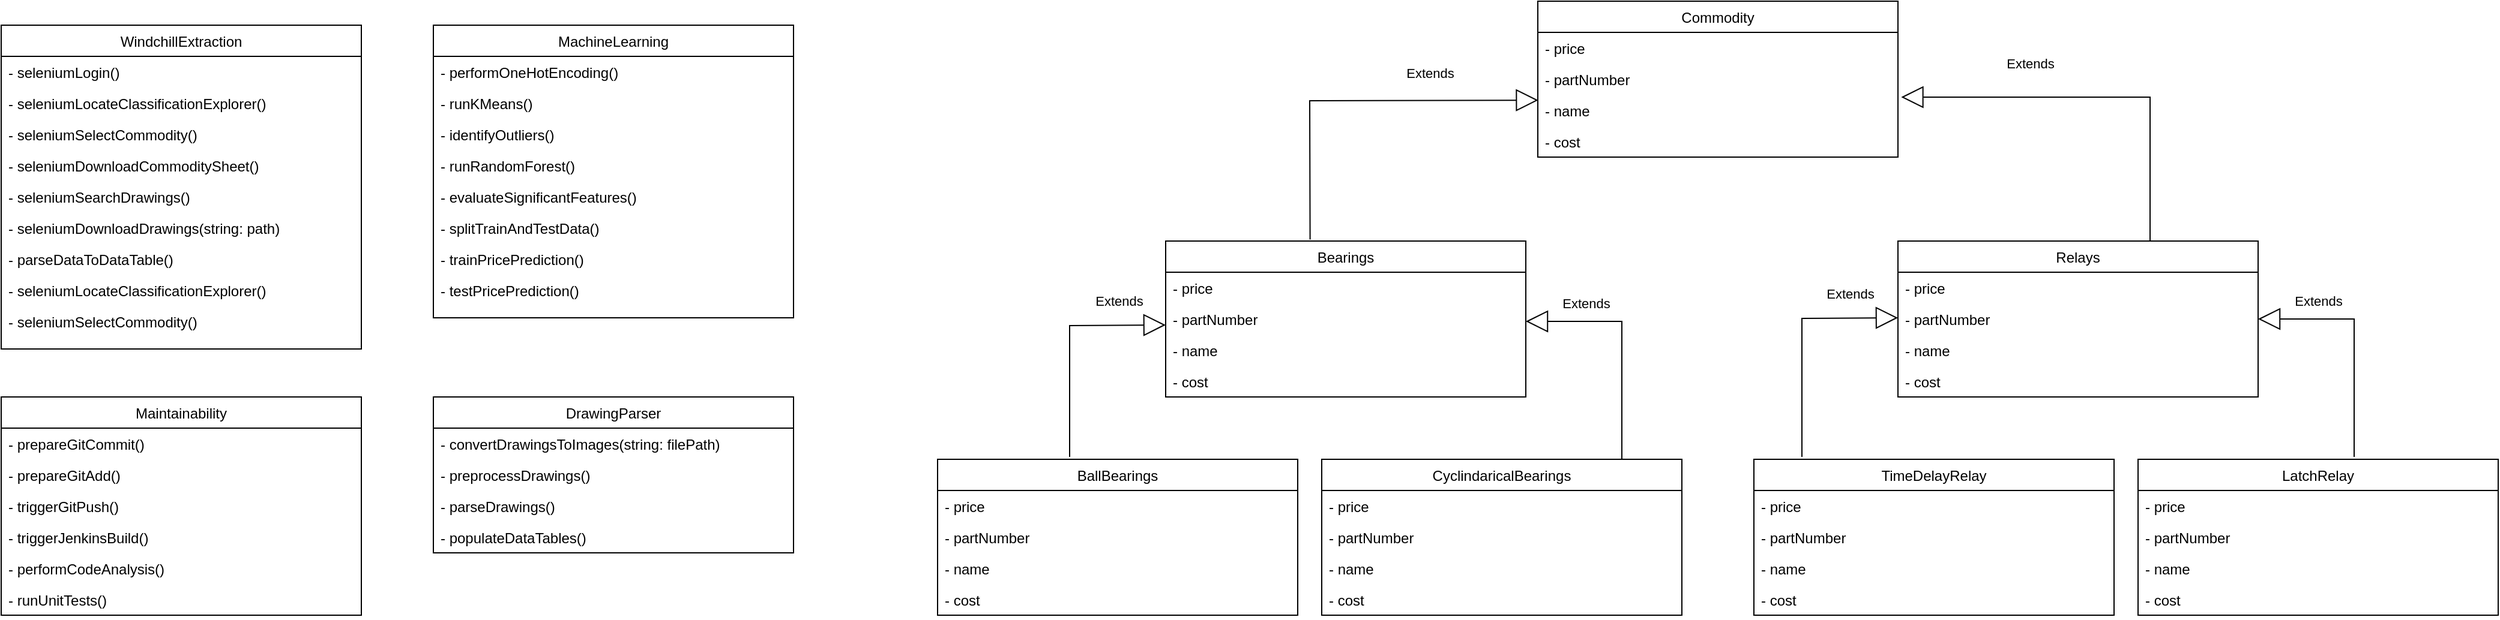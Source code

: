 <mxfile version="17.1.3" type="github">
  <diagram id="C5RBs43oDa-KdzZeNtuy" name="Page-1">
    <mxGraphModel dx="1342" dy="927" grid="1" gridSize="10" guides="1" tooltips="1" connect="1" arrows="1" fold="1" page="1" pageScale="1" pageWidth="827" pageHeight="1169" math="0" shadow="0">
      <root>
        <mxCell id="WIyWlLk6GJQsqaUBKTNV-0" />
        <mxCell id="WIyWlLk6GJQsqaUBKTNV-1" parent="WIyWlLk6GJQsqaUBKTNV-0" />
        <mxCell id="1sK50lc-n5-U59IMh-OA-5" value="WindchillExtraction" style="swimlane;fontStyle=0;childLayout=stackLayout;horizontal=1;startSize=26;fillColor=none;horizontalStack=0;resizeParent=1;resizeParentMax=0;resizeLast=0;collapsible=1;marginBottom=0;" parent="WIyWlLk6GJQsqaUBKTNV-1" vertex="1">
          <mxGeometry x="30" y="190" width="300" height="270" as="geometry" />
        </mxCell>
        <mxCell id="1sK50lc-n5-U59IMh-OA-6" value="- seleniumLogin()" style="text;strokeColor=none;fillColor=none;align=left;verticalAlign=top;spacingLeft=4;spacingRight=4;overflow=hidden;rotatable=0;points=[[0,0.5],[1,0.5]];portConstraint=eastwest;" parent="1sK50lc-n5-U59IMh-OA-5" vertex="1">
          <mxGeometry y="26" width="300" height="26" as="geometry" />
        </mxCell>
        <mxCell id="1sK50lc-n5-U59IMh-OA-7" value="- seleniumLocateClassificationExplorer()&#xa;" style="text;strokeColor=none;fillColor=none;align=left;verticalAlign=top;spacingLeft=4;spacingRight=4;overflow=hidden;rotatable=0;points=[[0,0.5],[1,0.5]];portConstraint=eastwest;" parent="1sK50lc-n5-U59IMh-OA-5" vertex="1">
          <mxGeometry y="52" width="300" height="26" as="geometry" />
        </mxCell>
        <mxCell id="1sK50lc-n5-U59IMh-OA-9" value="- seleniumSelectCommodity()&#xa;" style="text;strokeColor=none;fillColor=none;align=left;verticalAlign=top;spacingLeft=4;spacingRight=4;overflow=hidden;rotatable=0;points=[[0,0.5],[1,0.5]];portConstraint=eastwest;" parent="1sK50lc-n5-U59IMh-OA-5" vertex="1">
          <mxGeometry y="78" width="300" height="26" as="geometry" />
        </mxCell>
        <mxCell id="1sK50lc-n5-U59IMh-OA-10" value="- seleniumDownloadCommoditySheet()&#xa;" style="text;strokeColor=none;fillColor=none;align=left;verticalAlign=top;spacingLeft=4;spacingRight=4;overflow=hidden;rotatable=0;points=[[0,0.5],[1,0.5]];portConstraint=eastwest;" parent="1sK50lc-n5-U59IMh-OA-5" vertex="1">
          <mxGeometry y="104" width="300" height="26" as="geometry" />
        </mxCell>
        <mxCell id="1sK50lc-n5-U59IMh-OA-11" value="- seleniumSearchDrawings()&#xa;" style="text;strokeColor=none;fillColor=none;align=left;verticalAlign=top;spacingLeft=4;spacingRight=4;overflow=hidden;rotatable=0;points=[[0,0.5],[1,0.5]];portConstraint=eastwest;" parent="1sK50lc-n5-U59IMh-OA-5" vertex="1">
          <mxGeometry y="130" width="300" height="26" as="geometry" />
        </mxCell>
        <mxCell id="1sK50lc-n5-U59IMh-OA-19" value="- seleniumDownloadDrawings(string: path)&#xa;" style="text;strokeColor=none;fillColor=none;align=left;verticalAlign=top;spacingLeft=4;spacingRight=4;overflow=hidden;rotatable=0;points=[[0,0.5],[1,0.5]];portConstraint=eastwest;" parent="1sK50lc-n5-U59IMh-OA-5" vertex="1">
          <mxGeometry y="156" width="300" height="26" as="geometry" />
        </mxCell>
        <mxCell id="1sK50lc-n5-U59IMh-OA-20" value="- parseDataToDataTable()&#xa;" style="text;strokeColor=none;fillColor=none;align=left;verticalAlign=top;spacingLeft=4;spacingRight=4;overflow=hidden;rotatable=0;points=[[0,0.5],[1,0.5]];portConstraint=eastwest;" parent="1sK50lc-n5-U59IMh-OA-5" vertex="1">
          <mxGeometry y="182" width="300" height="26" as="geometry" />
        </mxCell>
        <mxCell id="1sK50lc-n5-U59IMh-OA-30" value="- seleniumLocateClassificationExplorer()&#xa;" style="text;strokeColor=none;fillColor=none;align=left;verticalAlign=top;spacingLeft=4;spacingRight=4;overflow=hidden;rotatable=0;points=[[0,0.5],[1,0.5]];portConstraint=eastwest;" parent="1sK50lc-n5-U59IMh-OA-5" vertex="1">
          <mxGeometry y="208" width="300" height="26" as="geometry" />
        </mxCell>
        <mxCell id="1sK50lc-n5-U59IMh-OA-8" value="- seleniumSelectCommodity()" style="text;strokeColor=none;fillColor=none;align=left;verticalAlign=top;spacingLeft=4;spacingRight=4;overflow=hidden;rotatable=0;points=[[0,0.5],[1,0.5]];portConstraint=eastwest;" parent="1sK50lc-n5-U59IMh-OA-5" vertex="1">
          <mxGeometry y="234" width="300" height="36" as="geometry" />
        </mxCell>
        <mxCell id="1sK50lc-n5-U59IMh-OA-31" value="MachineLearning" style="swimlane;fontStyle=0;childLayout=stackLayout;horizontal=1;startSize=26;fillColor=none;horizontalStack=0;resizeParent=1;resizeParentMax=0;resizeLast=0;collapsible=1;marginBottom=0;" parent="WIyWlLk6GJQsqaUBKTNV-1" vertex="1">
          <mxGeometry x="390" y="190" width="300" height="244" as="geometry" />
        </mxCell>
        <mxCell id="1sK50lc-n5-U59IMh-OA-33" value="- performOneHotEncoding()&#xa;" style="text;strokeColor=none;fillColor=none;align=left;verticalAlign=top;spacingLeft=4;spacingRight=4;overflow=hidden;rotatable=0;points=[[0,0.5],[1,0.5]];portConstraint=eastwest;" parent="1sK50lc-n5-U59IMh-OA-31" vertex="1">
          <mxGeometry y="26" width="300" height="26" as="geometry" />
        </mxCell>
        <mxCell id="1sK50lc-n5-U59IMh-OA-34" value="- runKMeans()&#xa;" style="text;strokeColor=none;fillColor=none;align=left;verticalAlign=top;spacingLeft=4;spacingRight=4;overflow=hidden;rotatable=0;points=[[0,0.5],[1,0.5]];portConstraint=eastwest;" parent="1sK50lc-n5-U59IMh-OA-31" vertex="1">
          <mxGeometry y="52" width="300" height="26" as="geometry" />
        </mxCell>
        <mxCell id="1sK50lc-n5-U59IMh-OA-35" value="- identifyOutliers()&#xa;" style="text;strokeColor=none;fillColor=none;align=left;verticalAlign=top;spacingLeft=4;spacingRight=4;overflow=hidden;rotatable=0;points=[[0,0.5],[1,0.5]];portConstraint=eastwest;" parent="1sK50lc-n5-U59IMh-OA-31" vertex="1">
          <mxGeometry y="78" width="300" height="26" as="geometry" />
        </mxCell>
        <mxCell id="1sK50lc-n5-U59IMh-OA-36" value="- runRandomForest()&#xa;" style="text;strokeColor=none;fillColor=none;align=left;verticalAlign=top;spacingLeft=4;spacingRight=4;overflow=hidden;rotatable=0;points=[[0,0.5],[1,0.5]];portConstraint=eastwest;" parent="1sK50lc-n5-U59IMh-OA-31" vertex="1">
          <mxGeometry y="104" width="300" height="26" as="geometry" />
        </mxCell>
        <mxCell id="1sK50lc-n5-U59IMh-OA-37" value="- evaluateSignificantFeatures()&#xa;" style="text;strokeColor=none;fillColor=none;align=left;verticalAlign=top;spacingLeft=4;spacingRight=4;overflow=hidden;rotatable=0;points=[[0,0.5],[1,0.5]];portConstraint=eastwest;" parent="1sK50lc-n5-U59IMh-OA-31" vertex="1">
          <mxGeometry y="130" width="300" height="26" as="geometry" />
        </mxCell>
        <mxCell id="1sK50lc-n5-U59IMh-OA-38" value="- splitTrainAndTestData()&#xa;" style="text;strokeColor=none;fillColor=none;align=left;verticalAlign=top;spacingLeft=4;spacingRight=4;overflow=hidden;rotatable=0;points=[[0,0.5],[1,0.5]];portConstraint=eastwest;" parent="1sK50lc-n5-U59IMh-OA-31" vertex="1">
          <mxGeometry y="156" width="300" height="26" as="geometry" />
        </mxCell>
        <mxCell id="1sK50lc-n5-U59IMh-OA-39" value="- trainPricePrediction()&#xa;" style="text;strokeColor=none;fillColor=none;align=left;verticalAlign=top;spacingLeft=4;spacingRight=4;overflow=hidden;rotatable=0;points=[[0,0.5],[1,0.5]];portConstraint=eastwest;" parent="1sK50lc-n5-U59IMh-OA-31" vertex="1">
          <mxGeometry y="182" width="300" height="26" as="geometry" />
        </mxCell>
        <mxCell id="1sK50lc-n5-U59IMh-OA-40" value="- testPricePrediction()" style="text;strokeColor=none;fillColor=none;align=left;verticalAlign=top;spacingLeft=4;spacingRight=4;overflow=hidden;rotatable=0;points=[[0,0.5],[1,0.5]];portConstraint=eastwest;" parent="1sK50lc-n5-U59IMh-OA-31" vertex="1">
          <mxGeometry y="208" width="300" height="36" as="geometry" />
        </mxCell>
        <mxCell id="1sK50lc-n5-U59IMh-OA-41" value="DrawingParser" style="swimlane;fontStyle=0;childLayout=stackLayout;horizontal=1;startSize=26;fillColor=none;horizontalStack=0;resizeParent=1;resizeParentMax=0;resizeLast=0;collapsible=1;marginBottom=0;" parent="WIyWlLk6GJQsqaUBKTNV-1" vertex="1">
          <mxGeometry x="390" y="500" width="300" height="130" as="geometry" />
        </mxCell>
        <mxCell id="1sK50lc-n5-U59IMh-OA-42" value="- convertDrawingsToImages(string: filePath)" style="text;strokeColor=none;fillColor=none;align=left;verticalAlign=top;spacingLeft=4;spacingRight=4;overflow=hidden;rotatable=0;points=[[0,0.5],[1,0.5]];portConstraint=eastwest;" parent="1sK50lc-n5-U59IMh-OA-41" vertex="1">
          <mxGeometry y="26" width="300" height="26" as="geometry" />
        </mxCell>
        <mxCell id="1sK50lc-n5-U59IMh-OA-44" value="- preprocessDrawings()" style="text;strokeColor=none;fillColor=none;align=left;verticalAlign=top;spacingLeft=4;spacingRight=4;overflow=hidden;rotatable=0;points=[[0,0.5],[1,0.5]];portConstraint=eastwest;" parent="1sK50lc-n5-U59IMh-OA-41" vertex="1">
          <mxGeometry y="52" width="300" height="26" as="geometry" />
        </mxCell>
        <mxCell id="1sK50lc-n5-U59IMh-OA-45" value="- parseDrawings()" style="text;strokeColor=none;fillColor=none;align=left;verticalAlign=top;spacingLeft=4;spacingRight=4;overflow=hidden;rotatable=0;points=[[0,0.5],[1,0.5]];portConstraint=eastwest;" parent="1sK50lc-n5-U59IMh-OA-41" vertex="1">
          <mxGeometry y="78" width="300" height="26" as="geometry" />
        </mxCell>
        <mxCell id="1sK50lc-n5-U59IMh-OA-46" value="- populateDataTables()" style="text;strokeColor=none;fillColor=none;align=left;verticalAlign=top;spacingLeft=4;spacingRight=4;overflow=hidden;rotatable=0;points=[[0,0.5],[1,0.5]];portConstraint=eastwest;" parent="1sK50lc-n5-U59IMh-OA-41" vertex="1">
          <mxGeometry y="104" width="300" height="26" as="geometry" />
        </mxCell>
        <mxCell id="1sK50lc-n5-U59IMh-OA-51" value="Maintainability" style="swimlane;fontStyle=0;childLayout=stackLayout;horizontal=1;startSize=26;fillColor=none;horizontalStack=0;resizeParent=1;resizeParentMax=0;resizeLast=0;collapsible=1;marginBottom=0;" parent="WIyWlLk6GJQsqaUBKTNV-1" vertex="1">
          <mxGeometry x="30" y="500" width="300" height="182" as="geometry" />
        </mxCell>
        <mxCell id="1sK50lc-n5-U59IMh-OA-52" value="- prepareGitCommit()" style="text;strokeColor=none;fillColor=none;align=left;verticalAlign=top;spacingLeft=4;spacingRight=4;overflow=hidden;rotatable=0;points=[[0,0.5],[1,0.5]];portConstraint=eastwest;" parent="1sK50lc-n5-U59IMh-OA-51" vertex="1">
          <mxGeometry y="26" width="300" height="26" as="geometry" />
        </mxCell>
        <mxCell id="1sK50lc-n5-U59IMh-OA-53" value="- prepareGitAdd()" style="text;strokeColor=none;fillColor=none;align=left;verticalAlign=top;spacingLeft=4;spacingRight=4;overflow=hidden;rotatable=0;points=[[0,0.5],[1,0.5]];portConstraint=eastwest;" parent="1sK50lc-n5-U59IMh-OA-51" vertex="1">
          <mxGeometry y="52" width="300" height="26" as="geometry" />
        </mxCell>
        <mxCell id="1sK50lc-n5-U59IMh-OA-54" value="- triggerGitPush()&#xa;" style="text;strokeColor=none;fillColor=none;align=left;verticalAlign=top;spacingLeft=4;spacingRight=4;overflow=hidden;rotatable=0;points=[[0,0.5],[1,0.5]];portConstraint=eastwest;" parent="1sK50lc-n5-U59IMh-OA-51" vertex="1">
          <mxGeometry y="78" width="300" height="26" as="geometry" />
        </mxCell>
        <mxCell id="1sK50lc-n5-U59IMh-OA-55" value="- triggerJenkinsBuild()" style="text;strokeColor=none;fillColor=none;align=left;verticalAlign=top;spacingLeft=4;spacingRight=4;overflow=hidden;rotatable=0;points=[[0,0.5],[1,0.5]];portConstraint=eastwest;" parent="1sK50lc-n5-U59IMh-OA-51" vertex="1">
          <mxGeometry y="104" width="300" height="26" as="geometry" />
        </mxCell>
        <mxCell id="1sK50lc-n5-U59IMh-OA-56" value="- performCodeAnalysis()" style="text;strokeColor=none;fillColor=none;align=left;verticalAlign=top;spacingLeft=4;spacingRight=4;overflow=hidden;rotatable=0;points=[[0,0.5],[1,0.5]];portConstraint=eastwest;" parent="1sK50lc-n5-U59IMh-OA-51" vertex="1">
          <mxGeometry y="130" width="300" height="26" as="geometry" />
        </mxCell>
        <mxCell id="1sK50lc-n5-U59IMh-OA-57" value="- runUnitTests()" style="text;strokeColor=none;fillColor=none;align=left;verticalAlign=top;spacingLeft=4;spacingRight=4;overflow=hidden;rotatable=0;points=[[0,0.5],[1,0.5]];portConstraint=eastwest;" parent="1sK50lc-n5-U59IMh-OA-51" vertex="1">
          <mxGeometry y="156" width="300" height="26" as="geometry" />
        </mxCell>
        <mxCell id="1sK50lc-n5-U59IMh-OA-61" value="Commodity" style="swimlane;fontStyle=0;childLayout=stackLayout;horizontal=1;startSize=26;fillColor=none;horizontalStack=0;resizeParent=1;resizeParentMax=0;resizeLast=0;collapsible=1;marginBottom=0;" parent="WIyWlLk6GJQsqaUBKTNV-1" vertex="1">
          <mxGeometry x="1310" y="170" width="300" height="130" as="geometry" />
        </mxCell>
        <mxCell id="1sK50lc-n5-U59IMh-OA-62" value="- price" style="text;strokeColor=none;fillColor=none;align=left;verticalAlign=top;spacingLeft=4;spacingRight=4;overflow=hidden;rotatable=0;points=[[0,0.5],[1,0.5]];portConstraint=eastwest;" parent="1sK50lc-n5-U59IMh-OA-61" vertex="1">
          <mxGeometry y="26" width="300" height="26" as="geometry" />
        </mxCell>
        <mxCell id="1sK50lc-n5-U59IMh-OA-63" value="- partNumber" style="text;strokeColor=none;fillColor=none;align=left;verticalAlign=top;spacingLeft=4;spacingRight=4;overflow=hidden;rotatable=0;points=[[0,0.5],[1,0.5]];portConstraint=eastwest;" parent="1sK50lc-n5-U59IMh-OA-61" vertex="1">
          <mxGeometry y="52" width="300" height="26" as="geometry" />
        </mxCell>
        <mxCell id="1sK50lc-n5-U59IMh-OA-65" value="- name" style="text;strokeColor=none;fillColor=none;align=left;verticalAlign=top;spacingLeft=4;spacingRight=4;overflow=hidden;rotatable=0;points=[[0,0.5],[1,0.5]];portConstraint=eastwest;" parent="1sK50lc-n5-U59IMh-OA-61" vertex="1">
          <mxGeometry y="78" width="300" height="26" as="geometry" />
        </mxCell>
        <mxCell id="1sK50lc-n5-U59IMh-OA-66" value="- cost " style="text;strokeColor=none;fillColor=none;align=left;verticalAlign=top;spacingLeft=4;spacingRight=4;overflow=hidden;rotatable=0;points=[[0,0.5],[1,0.5]];portConstraint=eastwest;" parent="1sK50lc-n5-U59IMh-OA-61" vertex="1">
          <mxGeometry y="104" width="300" height="26" as="geometry" />
        </mxCell>
        <mxCell id="KKLGuPh0WW9fZ8P-ubre-0" value="Bearings" style="swimlane;fontStyle=0;childLayout=stackLayout;horizontal=1;startSize=26;fillColor=none;horizontalStack=0;resizeParent=1;resizeParentMax=0;resizeLast=0;collapsible=1;marginBottom=0;" vertex="1" parent="WIyWlLk6GJQsqaUBKTNV-1">
          <mxGeometry x="1000" y="370" width="300" height="130" as="geometry" />
        </mxCell>
        <mxCell id="KKLGuPh0WW9fZ8P-ubre-1" value="- price" style="text;strokeColor=none;fillColor=none;align=left;verticalAlign=top;spacingLeft=4;spacingRight=4;overflow=hidden;rotatable=0;points=[[0,0.5],[1,0.5]];portConstraint=eastwest;" vertex="1" parent="KKLGuPh0WW9fZ8P-ubre-0">
          <mxGeometry y="26" width="300" height="26" as="geometry" />
        </mxCell>
        <mxCell id="KKLGuPh0WW9fZ8P-ubre-2" value="- partNumber" style="text;strokeColor=none;fillColor=none;align=left;verticalAlign=top;spacingLeft=4;spacingRight=4;overflow=hidden;rotatable=0;points=[[0,0.5],[1,0.5]];portConstraint=eastwest;" vertex="1" parent="KKLGuPh0WW9fZ8P-ubre-0">
          <mxGeometry y="52" width="300" height="26" as="geometry" />
        </mxCell>
        <mxCell id="KKLGuPh0WW9fZ8P-ubre-32" value="Extends" style="endArrow=block;endSize=16;endFill=0;html=1;rounded=0;" edge="1" parent="KKLGuPh0WW9fZ8P-ubre-0">
          <mxGeometry x="0.592" y="20" width="160" relative="1" as="geometry">
            <mxPoint x="-80" y="180" as="sourcePoint" />
            <mxPoint y="70" as="targetPoint" />
            <Array as="points">
              <mxPoint x="-80" y="70.48" />
            </Array>
            <mxPoint as="offset" />
          </mxGeometry>
        </mxCell>
        <mxCell id="KKLGuPh0WW9fZ8P-ubre-3" value="- name" style="text;strokeColor=none;fillColor=none;align=left;verticalAlign=top;spacingLeft=4;spacingRight=4;overflow=hidden;rotatable=0;points=[[0,0.5],[1,0.5]];portConstraint=eastwest;" vertex="1" parent="KKLGuPh0WW9fZ8P-ubre-0">
          <mxGeometry y="78" width="300" height="26" as="geometry" />
        </mxCell>
        <mxCell id="KKLGuPh0WW9fZ8P-ubre-4" value="- cost " style="text;strokeColor=none;fillColor=none;align=left;verticalAlign=top;spacingLeft=4;spacingRight=4;overflow=hidden;rotatable=0;points=[[0,0.5],[1,0.5]];portConstraint=eastwest;" vertex="1" parent="KKLGuPh0WW9fZ8P-ubre-0">
          <mxGeometry y="104" width="300" height="26" as="geometry" />
        </mxCell>
        <mxCell id="KKLGuPh0WW9fZ8P-ubre-5" value="Relays" style="swimlane;fontStyle=0;childLayout=stackLayout;horizontal=1;startSize=26;fillColor=none;horizontalStack=0;resizeParent=1;resizeParentMax=0;resizeLast=0;collapsible=1;marginBottom=0;" vertex="1" parent="WIyWlLk6GJQsqaUBKTNV-1">
          <mxGeometry x="1610" y="370" width="300" height="130" as="geometry" />
        </mxCell>
        <mxCell id="KKLGuPh0WW9fZ8P-ubre-6" value="- price" style="text;strokeColor=none;fillColor=none;align=left;verticalAlign=top;spacingLeft=4;spacingRight=4;overflow=hidden;rotatable=0;points=[[0,0.5],[1,0.5]];portConstraint=eastwest;" vertex="1" parent="KKLGuPh0WW9fZ8P-ubre-5">
          <mxGeometry y="26" width="300" height="26" as="geometry" />
        </mxCell>
        <mxCell id="KKLGuPh0WW9fZ8P-ubre-7" value="- partNumber" style="text;strokeColor=none;fillColor=none;align=left;verticalAlign=top;spacingLeft=4;spacingRight=4;overflow=hidden;rotatable=0;points=[[0,0.5],[1,0.5]];portConstraint=eastwest;" vertex="1" parent="KKLGuPh0WW9fZ8P-ubre-5">
          <mxGeometry y="52" width="300" height="26" as="geometry" />
        </mxCell>
        <mxCell id="KKLGuPh0WW9fZ8P-ubre-8" value="- name" style="text;strokeColor=none;fillColor=none;align=left;verticalAlign=top;spacingLeft=4;spacingRight=4;overflow=hidden;rotatable=0;points=[[0,0.5],[1,0.5]];portConstraint=eastwest;" vertex="1" parent="KKLGuPh0WW9fZ8P-ubre-5">
          <mxGeometry y="78" width="300" height="26" as="geometry" />
        </mxCell>
        <mxCell id="KKLGuPh0WW9fZ8P-ubre-9" value="- cost " style="text;strokeColor=none;fillColor=none;align=left;verticalAlign=top;spacingLeft=4;spacingRight=4;overflow=hidden;rotatable=0;points=[[0,0.5],[1,0.5]];portConstraint=eastwest;" vertex="1" parent="KKLGuPh0WW9fZ8P-ubre-5">
          <mxGeometry y="104" width="300" height="26" as="geometry" />
        </mxCell>
        <mxCell id="KKLGuPh0WW9fZ8P-ubre-10" value="BallBearings" style="swimlane;fontStyle=0;childLayout=stackLayout;horizontal=1;startSize=26;fillColor=none;horizontalStack=0;resizeParent=1;resizeParentMax=0;resizeLast=0;collapsible=1;marginBottom=0;" vertex="1" parent="WIyWlLk6GJQsqaUBKTNV-1">
          <mxGeometry x="810" y="552" width="300" height="130" as="geometry" />
        </mxCell>
        <mxCell id="KKLGuPh0WW9fZ8P-ubre-11" value="- price" style="text;strokeColor=none;fillColor=none;align=left;verticalAlign=top;spacingLeft=4;spacingRight=4;overflow=hidden;rotatable=0;points=[[0,0.5],[1,0.5]];portConstraint=eastwest;" vertex="1" parent="KKLGuPh0WW9fZ8P-ubre-10">
          <mxGeometry y="26" width="300" height="26" as="geometry" />
        </mxCell>
        <mxCell id="KKLGuPh0WW9fZ8P-ubre-12" value="- partNumber" style="text;strokeColor=none;fillColor=none;align=left;verticalAlign=top;spacingLeft=4;spacingRight=4;overflow=hidden;rotatable=0;points=[[0,0.5],[1,0.5]];portConstraint=eastwest;" vertex="1" parent="KKLGuPh0WW9fZ8P-ubre-10">
          <mxGeometry y="52" width="300" height="26" as="geometry" />
        </mxCell>
        <mxCell id="KKLGuPh0WW9fZ8P-ubre-13" value="- name" style="text;strokeColor=none;fillColor=none;align=left;verticalAlign=top;spacingLeft=4;spacingRight=4;overflow=hidden;rotatable=0;points=[[0,0.5],[1,0.5]];portConstraint=eastwest;" vertex="1" parent="KKLGuPh0WW9fZ8P-ubre-10">
          <mxGeometry y="78" width="300" height="26" as="geometry" />
        </mxCell>
        <mxCell id="KKLGuPh0WW9fZ8P-ubre-14" value="- cost " style="text;strokeColor=none;fillColor=none;align=left;verticalAlign=top;spacingLeft=4;spacingRight=4;overflow=hidden;rotatable=0;points=[[0,0.5],[1,0.5]];portConstraint=eastwest;" vertex="1" parent="KKLGuPh0WW9fZ8P-ubre-10">
          <mxGeometry y="104" width="300" height="26" as="geometry" />
        </mxCell>
        <mxCell id="KKLGuPh0WW9fZ8P-ubre-15" value="CyclindaricalBearings" style="swimlane;fontStyle=0;childLayout=stackLayout;horizontal=1;startSize=26;fillColor=none;horizontalStack=0;resizeParent=1;resizeParentMax=0;resizeLast=0;collapsible=1;marginBottom=0;" vertex="1" parent="WIyWlLk6GJQsqaUBKTNV-1">
          <mxGeometry x="1130" y="552" width="300" height="130" as="geometry" />
        </mxCell>
        <mxCell id="KKLGuPh0WW9fZ8P-ubre-16" value="- price" style="text;strokeColor=none;fillColor=none;align=left;verticalAlign=top;spacingLeft=4;spacingRight=4;overflow=hidden;rotatable=0;points=[[0,0.5],[1,0.5]];portConstraint=eastwest;" vertex="1" parent="KKLGuPh0WW9fZ8P-ubre-15">
          <mxGeometry y="26" width="300" height="26" as="geometry" />
        </mxCell>
        <mxCell id="KKLGuPh0WW9fZ8P-ubre-17" value="- partNumber" style="text;strokeColor=none;fillColor=none;align=left;verticalAlign=top;spacingLeft=4;spacingRight=4;overflow=hidden;rotatable=0;points=[[0,0.5],[1,0.5]];portConstraint=eastwest;" vertex="1" parent="KKLGuPh0WW9fZ8P-ubre-15">
          <mxGeometry y="52" width="300" height="26" as="geometry" />
        </mxCell>
        <mxCell id="KKLGuPh0WW9fZ8P-ubre-18" value="- name" style="text;strokeColor=none;fillColor=none;align=left;verticalAlign=top;spacingLeft=4;spacingRight=4;overflow=hidden;rotatable=0;points=[[0,0.5],[1,0.5]];portConstraint=eastwest;" vertex="1" parent="KKLGuPh0WW9fZ8P-ubre-15">
          <mxGeometry y="78" width="300" height="26" as="geometry" />
        </mxCell>
        <mxCell id="KKLGuPh0WW9fZ8P-ubre-19" value="- cost " style="text;strokeColor=none;fillColor=none;align=left;verticalAlign=top;spacingLeft=4;spacingRight=4;overflow=hidden;rotatable=0;points=[[0,0.5],[1,0.5]];portConstraint=eastwest;" vertex="1" parent="KKLGuPh0WW9fZ8P-ubre-15">
          <mxGeometry y="104" width="300" height="26" as="geometry" />
        </mxCell>
        <mxCell id="KKLGuPh0WW9fZ8P-ubre-20" value="LatchRelay" style="swimlane;fontStyle=0;childLayout=stackLayout;horizontal=1;startSize=26;fillColor=none;horizontalStack=0;resizeParent=1;resizeParentMax=0;resizeLast=0;collapsible=1;marginBottom=0;" vertex="1" parent="WIyWlLk6GJQsqaUBKTNV-1">
          <mxGeometry x="1810" y="552" width="300" height="130" as="geometry" />
        </mxCell>
        <mxCell id="KKLGuPh0WW9fZ8P-ubre-21" value="- price" style="text;strokeColor=none;fillColor=none;align=left;verticalAlign=top;spacingLeft=4;spacingRight=4;overflow=hidden;rotatable=0;points=[[0,0.5],[1,0.5]];portConstraint=eastwest;" vertex="1" parent="KKLGuPh0WW9fZ8P-ubre-20">
          <mxGeometry y="26" width="300" height="26" as="geometry" />
        </mxCell>
        <mxCell id="KKLGuPh0WW9fZ8P-ubre-22" value="- partNumber" style="text;strokeColor=none;fillColor=none;align=left;verticalAlign=top;spacingLeft=4;spacingRight=4;overflow=hidden;rotatable=0;points=[[0,0.5],[1,0.5]];portConstraint=eastwest;" vertex="1" parent="KKLGuPh0WW9fZ8P-ubre-20">
          <mxGeometry y="52" width="300" height="26" as="geometry" />
        </mxCell>
        <mxCell id="KKLGuPh0WW9fZ8P-ubre-23" value="- name" style="text;strokeColor=none;fillColor=none;align=left;verticalAlign=top;spacingLeft=4;spacingRight=4;overflow=hidden;rotatable=0;points=[[0,0.5],[1,0.5]];portConstraint=eastwest;" vertex="1" parent="KKLGuPh0WW9fZ8P-ubre-20">
          <mxGeometry y="78" width="300" height="26" as="geometry" />
        </mxCell>
        <mxCell id="KKLGuPh0WW9fZ8P-ubre-24" value="- cost " style="text;strokeColor=none;fillColor=none;align=left;verticalAlign=top;spacingLeft=4;spacingRight=4;overflow=hidden;rotatable=0;points=[[0,0.5],[1,0.5]];portConstraint=eastwest;" vertex="1" parent="KKLGuPh0WW9fZ8P-ubre-20">
          <mxGeometry y="104" width="300" height="26" as="geometry" />
        </mxCell>
        <mxCell id="KKLGuPh0WW9fZ8P-ubre-25" value="TimeDelayRelay" style="swimlane;fontStyle=0;childLayout=stackLayout;horizontal=1;startSize=26;fillColor=none;horizontalStack=0;resizeParent=1;resizeParentMax=0;resizeLast=0;collapsible=1;marginBottom=0;" vertex="1" parent="WIyWlLk6GJQsqaUBKTNV-1">
          <mxGeometry x="1490" y="552" width="300" height="130" as="geometry" />
        </mxCell>
        <mxCell id="KKLGuPh0WW9fZ8P-ubre-26" value="- price" style="text;strokeColor=none;fillColor=none;align=left;verticalAlign=top;spacingLeft=4;spacingRight=4;overflow=hidden;rotatable=0;points=[[0,0.5],[1,0.5]];portConstraint=eastwest;" vertex="1" parent="KKLGuPh0WW9fZ8P-ubre-25">
          <mxGeometry y="26" width="300" height="26" as="geometry" />
        </mxCell>
        <mxCell id="KKLGuPh0WW9fZ8P-ubre-27" value="- partNumber" style="text;strokeColor=none;fillColor=none;align=left;verticalAlign=top;spacingLeft=4;spacingRight=4;overflow=hidden;rotatable=0;points=[[0,0.5],[1,0.5]];portConstraint=eastwest;" vertex="1" parent="KKLGuPh0WW9fZ8P-ubre-25">
          <mxGeometry y="52" width="300" height="26" as="geometry" />
        </mxCell>
        <mxCell id="KKLGuPh0WW9fZ8P-ubre-28" value="- name" style="text;strokeColor=none;fillColor=none;align=left;verticalAlign=top;spacingLeft=4;spacingRight=4;overflow=hidden;rotatable=0;points=[[0,0.5],[1,0.5]];portConstraint=eastwest;" vertex="1" parent="KKLGuPh0WW9fZ8P-ubre-25">
          <mxGeometry y="78" width="300" height="26" as="geometry" />
        </mxCell>
        <mxCell id="KKLGuPh0WW9fZ8P-ubre-29" value="- cost " style="text;strokeColor=none;fillColor=none;align=left;verticalAlign=top;spacingLeft=4;spacingRight=4;overflow=hidden;rotatable=0;points=[[0,0.5],[1,0.5]];portConstraint=eastwest;" vertex="1" parent="KKLGuPh0WW9fZ8P-ubre-25">
          <mxGeometry y="104" width="300" height="26" as="geometry" />
        </mxCell>
        <mxCell id="KKLGuPh0WW9fZ8P-ubre-30" value="Extends" style="endArrow=block;endSize=16;endFill=0;html=1;rounded=0;entryX=0.001;entryY=1.174;entryDx=0;entryDy=0;entryPerimeter=0;exitX=0.401;exitY=-0.01;exitDx=0;exitDy=0;exitPerimeter=0;" edge="1" parent="WIyWlLk6GJQsqaUBKTNV-1" source="KKLGuPh0WW9fZ8P-ubre-0" target="1sK50lc-n5-U59IMh-OA-63">
          <mxGeometry x="0.41" y="23" width="160" relative="1" as="geometry">
            <mxPoint x="1110" y="370" as="sourcePoint" />
            <mxPoint x="1270" y="370" as="targetPoint" />
            <Array as="points">
              <mxPoint x="1120" y="253" />
            </Array>
            <mxPoint as="offset" />
          </mxGeometry>
        </mxCell>
        <mxCell id="KKLGuPh0WW9fZ8P-ubre-31" value="Extends" style="endArrow=block;endSize=16;endFill=0;html=1;rounded=0;entryX=1.009;entryY=1.077;entryDx=0;entryDy=0;entryPerimeter=0;exitX=0.7;exitY=0;exitDx=0;exitDy=0;exitPerimeter=0;" edge="1" parent="WIyWlLk6GJQsqaUBKTNV-1" source="KKLGuPh0WW9fZ8P-ubre-5" target="1sK50lc-n5-U59IMh-OA-63">
          <mxGeometry x="0.34" y="-28" width="160" relative="1" as="geometry">
            <mxPoint x="1820" y="360" as="sourcePoint" />
            <mxPoint x="1920" y="370" as="targetPoint" />
            <Array as="points">
              <mxPoint x="1820" y="250" />
            </Array>
            <mxPoint as="offset" />
          </mxGeometry>
        </mxCell>
        <mxCell id="KKLGuPh0WW9fZ8P-ubre-33" value="Extends" style="endArrow=block;endSize=16;endFill=0;html=1;rounded=0;" edge="1" parent="WIyWlLk6GJQsqaUBKTNV-1">
          <mxGeometry x="0.592" y="20" width="160" relative="1" as="geometry">
            <mxPoint x="1530" y="550" as="sourcePoint" />
            <mxPoint x="1610" y="434" as="targetPoint" />
            <Array as="points">
              <mxPoint x="1530" y="434.48" />
            </Array>
            <mxPoint as="offset" />
          </mxGeometry>
        </mxCell>
        <mxCell id="KKLGuPh0WW9fZ8P-ubre-34" value="Extends" style="endArrow=block;endSize=16;endFill=0;html=1;rounded=0;entryX=1;entryY=0.5;entryDx=0;entryDy=0;" edge="1" parent="WIyWlLk6GJQsqaUBKTNV-1" target="KKLGuPh0WW9fZ8P-ubre-7">
          <mxGeometry x="0.487" y="-15" width="160" relative="1" as="geometry">
            <mxPoint x="1990" y="550" as="sourcePoint" />
            <mxPoint x="1910.0" y="434.002" as="targetPoint" />
            <Array as="points">
              <mxPoint x="1990" y="435" />
            </Array>
            <mxPoint as="offset" />
          </mxGeometry>
        </mxCell>
        <mxCell id="KKLGuPh0WW9fZ8P-ubre-35" value="Extends" style="endArrow=block;endSize=16;endFill=0;html=1;rounded=0;entryX=1;entryY=0.5;entryDx=0;entryDy=0;" edge="1" parent="WIyWlLk6GJQsqaUBKTNV-1">
          <mxGeometry x="0.487" y="-15" width="160" relative="1" as="geometry">
            <mxPoint x="1380" y="552" as="sourcePoint" />
            <mxPoint x="1300" y="437" as="targetPoint" />
            <Array as="points">
              <mxPoint x="1380" y="437" />
            </Array>
            <mxPoint as="offset" />
          </mxGeometry>
        </mxCell>
      </root>
    </mxGraphModel>
  </diagram>
</mxfile>
